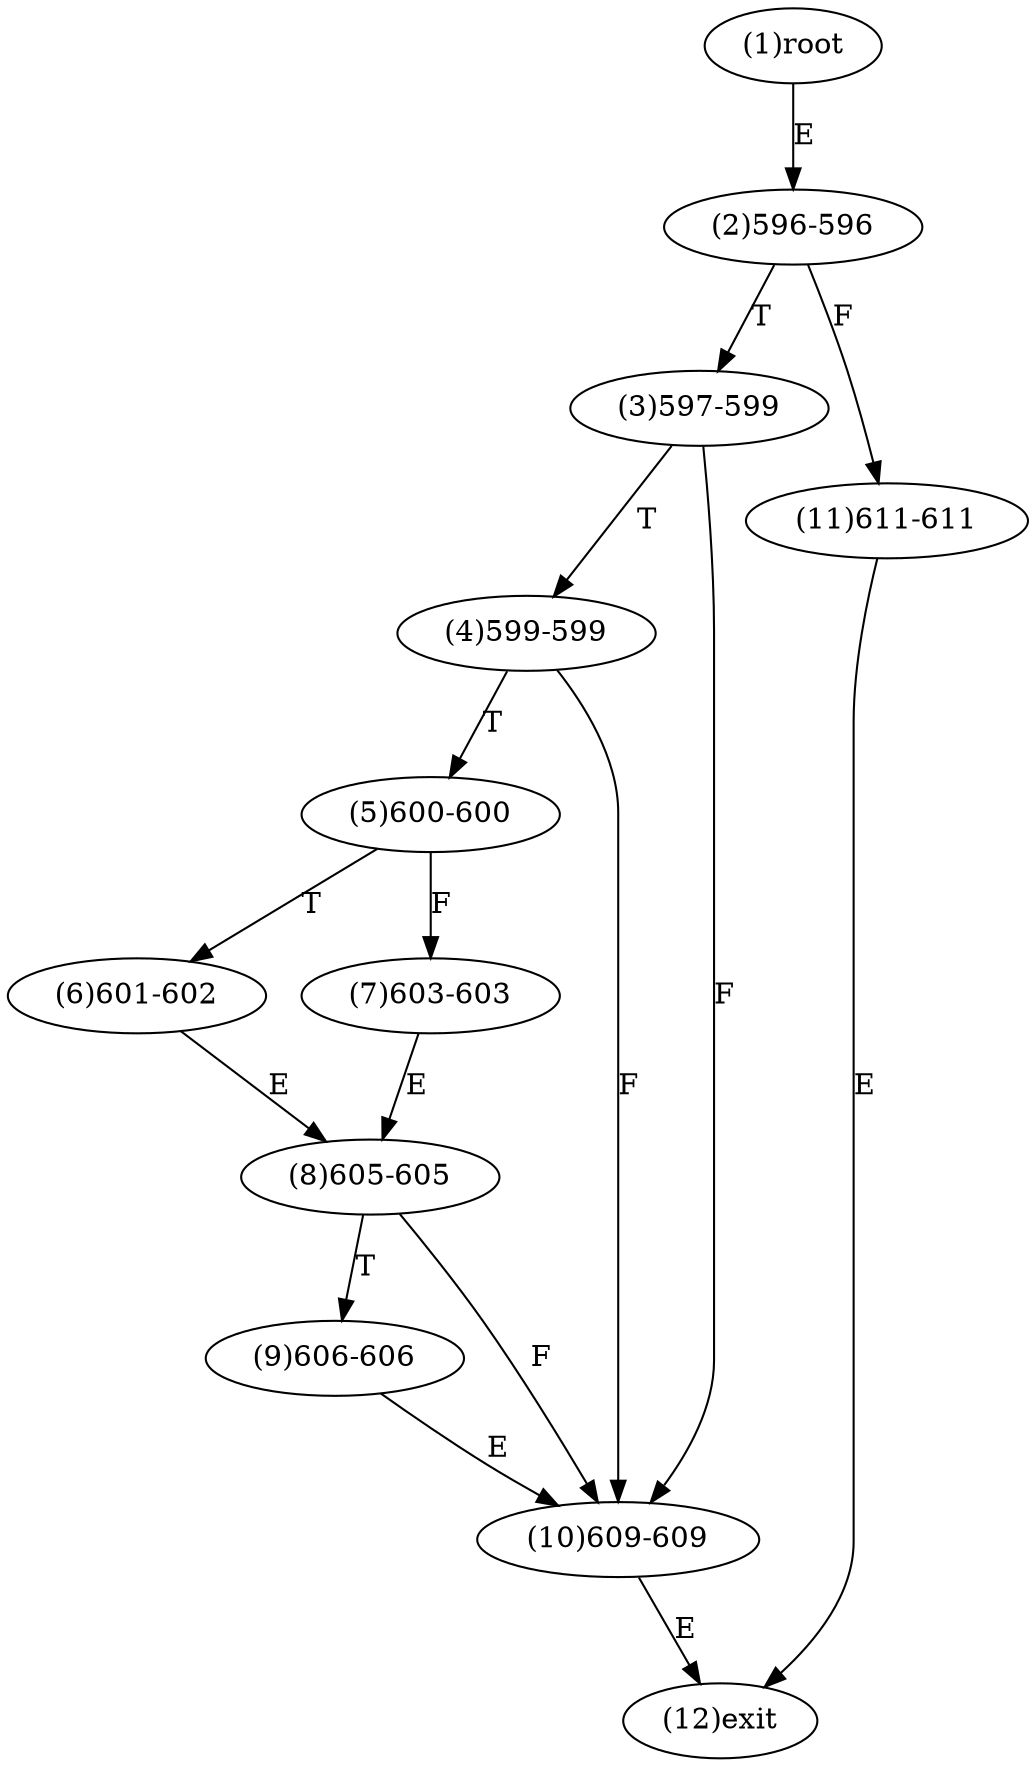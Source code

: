 digraph "" { 
1[ label="(1)root"];
2[ label="(2)596-596"];
3[ label="(3)597-599"];
4[ label="(4)599-599"];
5[ label="(5)600-600"];
6[ label="(6)601-602"];
7[ label="(7)603-603"];
8[ label="(8)605-605"];
9[ label="(9)606-606"];
10[ label="(10)609-609"];
11[ label="(11)611-611"];
12[ label="(12)exit"];
1->2[ label="E"];
2->11[ label="F"];
2->3[ label="T"];
3->10[ label="F"];
3->4[ label="T"];
4->10[ label="F"];
4->5[ label="T"];
5->7[ label="F"];
5->6[ label="T"];
6->8[ label="E"];
7->8[ label="E"];
8->10[ label="F"];
8->9[ label="T"];
9->10[ label="E"];
10->12[ label="E"];
11->12[ label="E"];
}